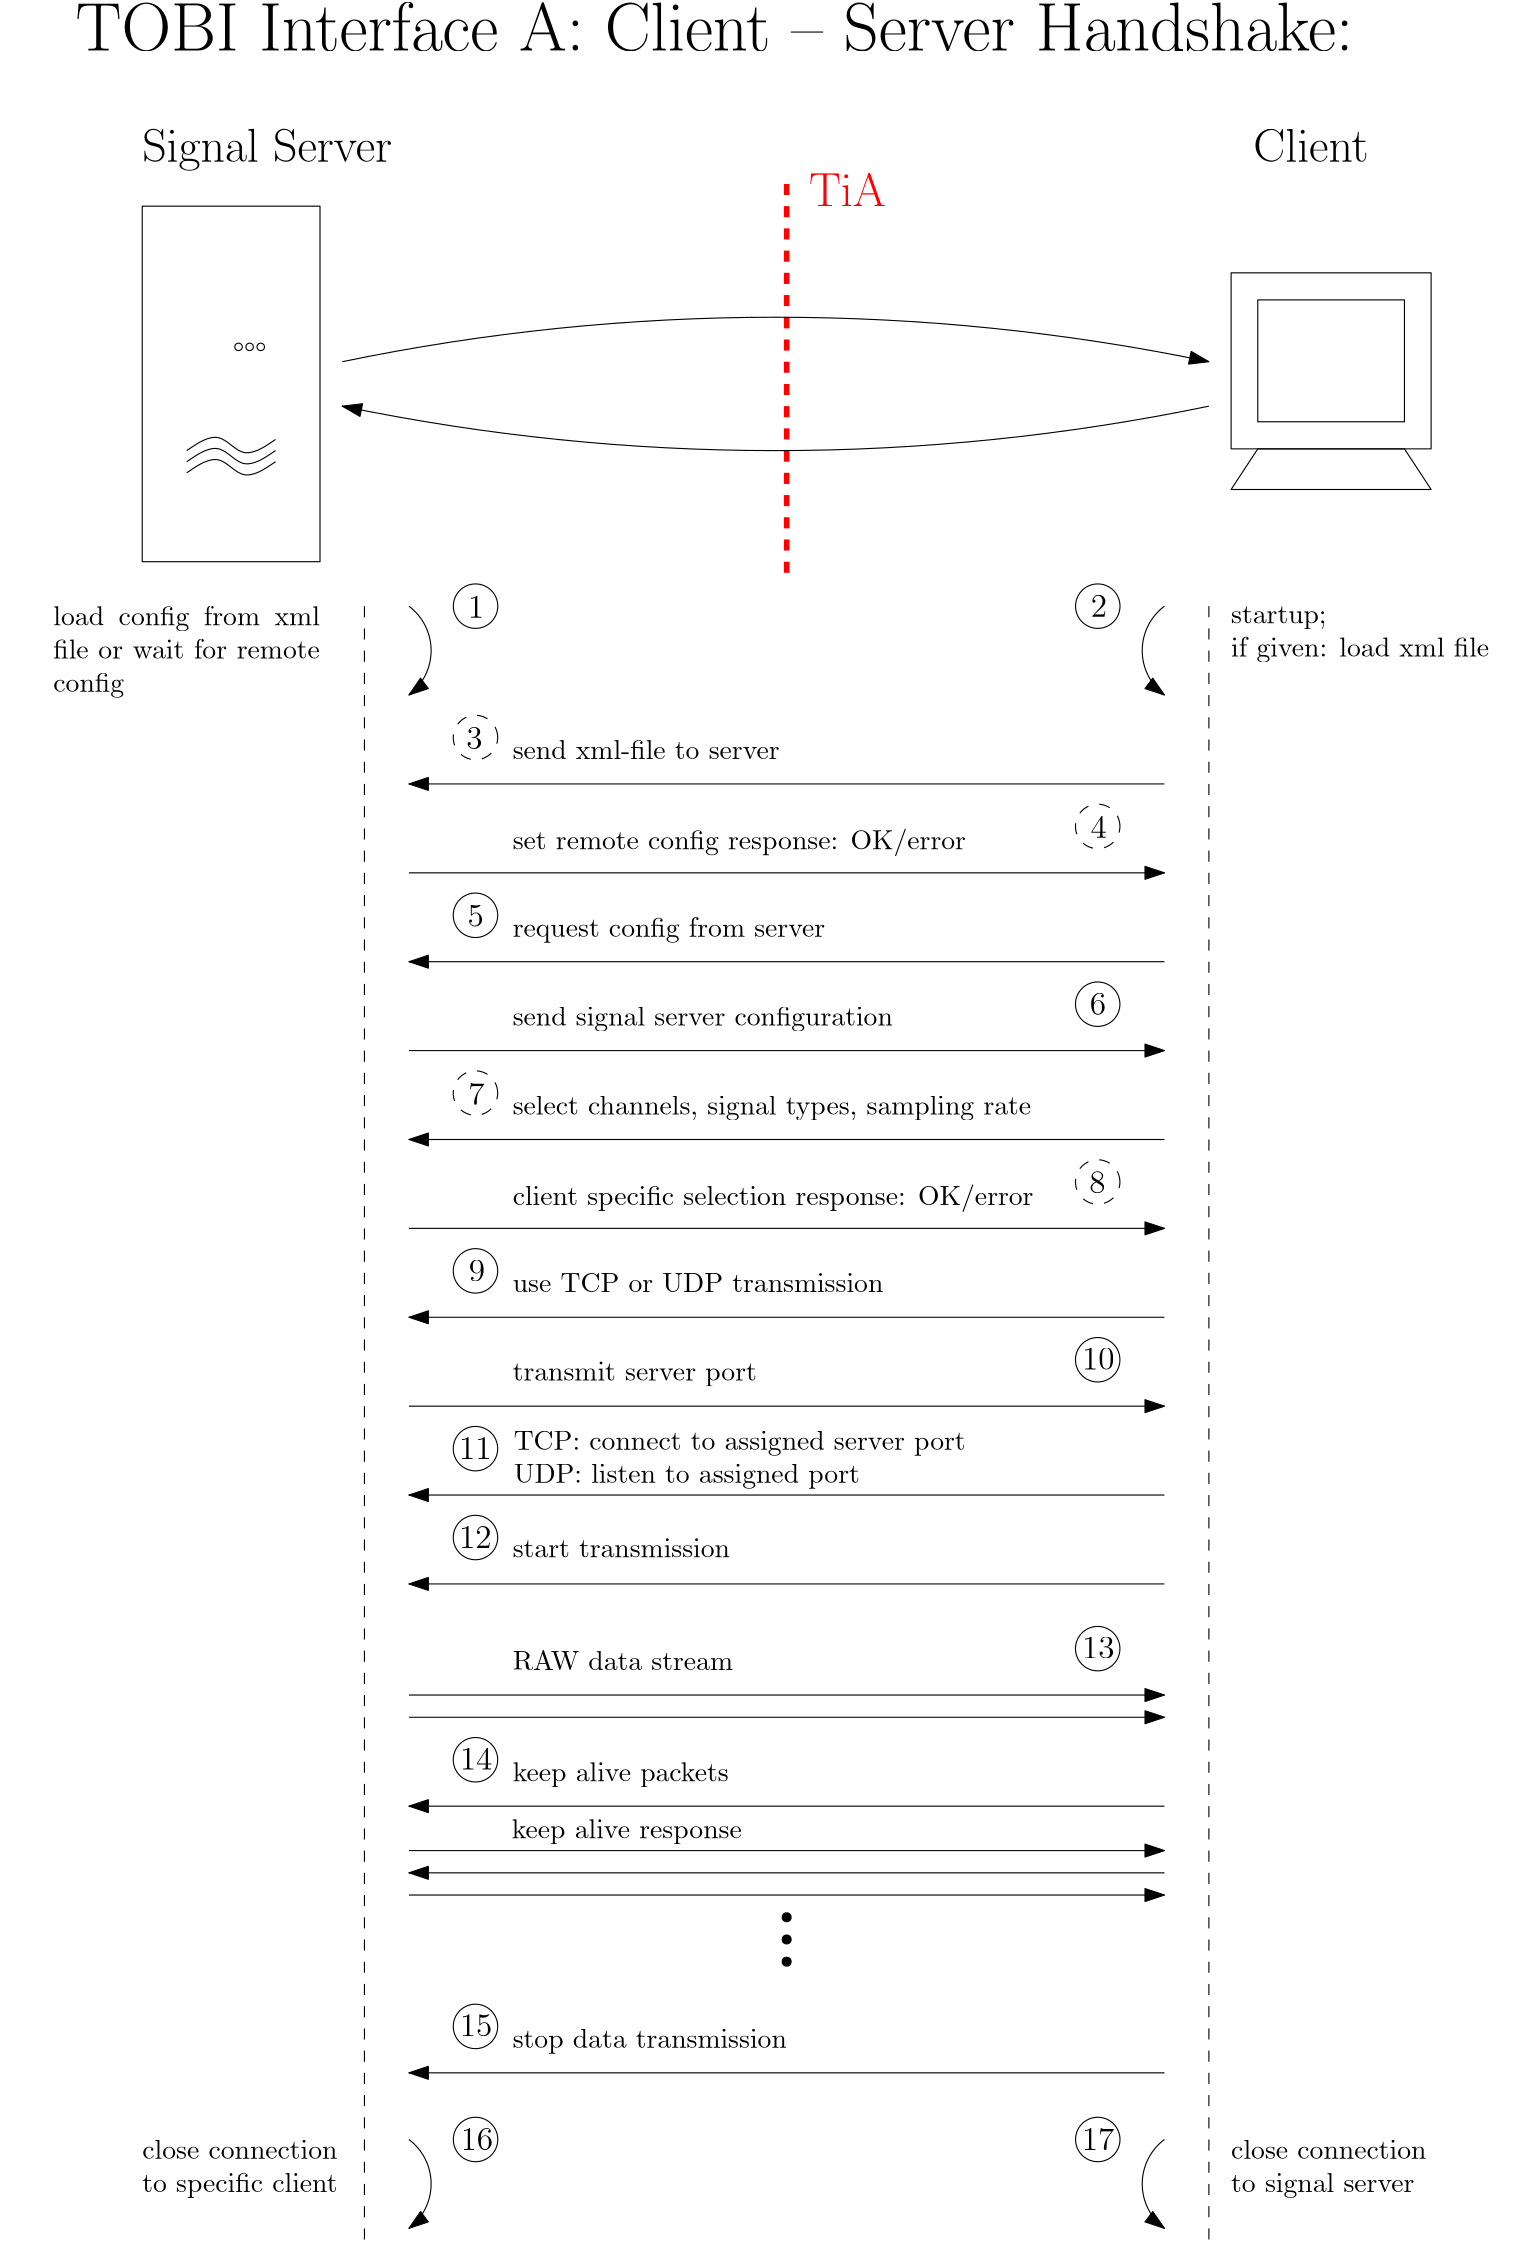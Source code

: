 <?xml version="1.0"?>
<!DOCTYPE ipe SYSTEM "ipe.dtd">
<ipe version="70010" creator="Ipe 7.0.10">
<info created="D:20090527163342" modified="D:20100917120403"/>
<ipestyle name="ipe6">
<symbol name="mark/circle(sx)" transformations="translations">
<path fill="sym-stroke">
0.6 0 0 0.6 0 0 e
0.4 0 0 0.4 0 0 e
</path>
</symbol>
<symbol name="mark/disk(sx)" transformations="translations">
<path fill="sym-stroke">
0.6 0 0 0.6 0 0 e
</path>
</symbol>
<symbol name="mark/fdisk(sfx)" transformations="translations">
<group>
<path fill="sym-stroke" fillrule="eofill">
0.6 0 0 0.6 0 0 e
0.4 0 0 0.4 0 0 e
</path>
<path fill="sym-fill">
0.4 0 0 0.4 0 0 e
</path>
</group>
</symbol>
<symbol name="mark/box(sx)" transformations="translations">
<path fill="sym-stroke" fillrule="eofill">
-0.6 -0.6 m
0.6 -0.6 l
0.6 0.6 l
-0.6 0.6 l
h
-0.4 -0.4 m
0.4 -0.4 l
0.4 0.4 l
-0.4 0.4 l
h
</path>
</symbol>
<symbol name="mark/square(sx)" transformations="translations">
<path fill="sym-stroke">
-0.6 -0.6 m
0.6 -0.6 l
0.6 0.6 l
-0.6 0.6 l
h
</path>
</symbol>
<symbol name="mark/fsquare(sfx)" transformations="translations">
<group>
<path fill="sym-stroke" fillrule="eofill">
-0.6 -0.6 m
0.6 -0.6 l
0.6 0.6 l
-0.6 0.6 l
0 -0.4 m
0.4 -0.4 l
0.4 0.4 l
-0.4 0.4 l
h
</path>
<path fill="sym-fill">
-0.4 -0.4 m
0.4 -0.4 l
0.4 0.4 l
-0.4 0.4 l
h
</path>
</group>
</symbol>
<symbol name="mark/cross(sx)" transformations="translations">
<group>
<path fill="sym-stroke">
-0.43 -0.57 m
0.57 0.43 l
0.43 0.57 l
-0.57 -0.43 l
h
</path>
<path fill="sym-stroke">
-0.43 0.57 m
0.57 -0.43 l
0.43 -0.57 l
-0.57 0.43 l
h
</path>
</group>
</symbol>
<pen name="heavier" value="0.8"/>
<pen name="fat" value="1.2"/>
<pen name="ultrafat" value="2"/>
<symbolsize name="large" value="5"/>
<symbolsize name="small" value="2"/>
<symbolsize name="tiny" value="1.1"/>
<arrowsize name="large" value="10"/>
<arrowsize name="small" value="5"/>
<arrowsize name="tiny" value="3"/>
<color name="red" value="1 0 0"/>
<color name="green" value="0 1 0"/>
<color name="blue" value="0 0 1"/>
<color name="yellow" value="1 1 0"/>
<color name="gray1" value="0.125"/>
<color name="gray2" value="0.25"/>
<color name="gray3" value="0.375"/>
<color name="gray4" value="0.5"/>
<color name="gray5" value="0.625"/>
<color name="gray6" value="0.75"/>
<color name="gray7" value="0.875"/>
<dashstyle name="dashed" value="[4] 0"/>
<dashstyle name="dotted" value="[1 3] 0"/>
<dashstyle name="dash dotted" value="[4 2 1 2] 0"/>
<dashstyle name="dash dot dotted" value="[4 2 1 2 1 2] 0"/>
<textsize name="large" value="\large"/>
<textsize name="small" value="\small"/>
<textsize name="tiny" value="\tiny"/>
<textsize name="Large" value="\Large"/>
<textsize name="LARGE" value="\LARGE"/>
<textsize name="huge" value="\huge"/>
<textsize name="Huge" value="\Huge"/>
<textsize name="footnote" value="\footnotesize"/>
<textstyle name="center" begin="\begin{center}" end="\end{center}"/>
<textstyle name="itemize" begin="\begin{itemize}" end="\end{itemize}"/>
<textstyle name="item" begin="\begin{itemize}\item{}" end="\end{itemize}"/>
</ipestyle>
<page>
<layer name="alpha"/>
<view layers="alpha" active="alpha"/>
<path layer="alpha" matrix="0 0 0 0 13 258" stroke="black">
64 552 m
176 552 l
176 760 l
64 760 l
h
</path>
<path matrix="0.6 0 0 0.609375 244.8 264.875" stroke="black">
352 656 m
472 656 l
472 760 l
352 760 l
h
</path>
<text transformations="translations" pos="40 808" stroke="black" type="label" width="460.447" height="17.213" depth="0" valign="baseline" size="Huge">TOBI Interface A:  Client -- Server Handshake:</text>
<text transformations="translations" pos="64 768" stroke="black" type="label" width="90.047" height="11.954" depth="3.35" valign="baseline" size="LARGE">Signal Server</text>
<text matrix="1 0 0 1 40 0" transformations="translations" pos="424 768" stroke="black" type="label" width="41.526" height="11.955" depth="0" valign="baseline" size="LARGE">Client</text>
<path matrix="0.6 0 0 0.609375 201.6 264.875" stroke="black">
440 672 m
528 672 l
528 744 l
440 744 l
h
</path>
<path matrix="0.6 0 0 0.609375 201.6 264.875" stroke="black">
440 656 m
424 632 l
544 632 l
528 656 l
h
</path>
<path matrix="1 0 0 1 0 48" stroke="black" arrow="normal/normal">
160 560 m
20 0 0 -20 148 544 160 528 a
</path>
<path matrix="1 0 0 1 24 48" stroke="black" arrow="normal/normal">
408 560 m
20 0 0 20 420 544 408 528 a
</path>
<path matrix="1 0 0 1 0 48" stroke="black">
8 0 0 8 184 560 e
</path>
<path matrix="1 0 0 1 24 48" stroke="black">
8 0 0 8 384 560 e
</path>
<text matrix="1 0 0 1 -18.7968 51.8406" transformations="translations" pos="200 552" stroke="black" type="label" width="5.853" height="7.704" depth="0" valign="baseline" size="large">1</text>
<text matrix="1 0 0 1 25.4711 47.1419" transformations="translations" pos="380 557" stroke="black" type="label" width="5.853" height="7.704" depth="0" valign="baseline" size="large">2</text>
<path matrix="1 0 0 1 0 -504" stroke="black" arrow="normal/normal">
160 560 m
20 0 0 -20 148 544 160 528 a
</path>
<path matrix="1 0 0 1 24 -504" stroke="black" arrow="normal/normal">
408 560 m
20 0 0 20 420 544 408 528 a
</path>
<path matrix="1 0 0 1 0 -504" stroke="black">
8 0 0 8 184 560 e
</path>
<path matrix="1 0 0 1 24 -504" stroke="black">
8 0 0 8 384 560 e
</path>
<text matrix="1 0 0 1 -21.3772 -499.754" transformations="translations" pos="200 552" stroke="black" type="label" width="11.706" height="7.704" depth="0" valign="baseline" size="large">16</text>
<text matrix="1 0 0 1 22.192 -504.808" transformations="translations" pos="380 557" stroke="black" type="label" width="11.706" height="7.704" depth="0" valign="baseline" size="large">17</text>
<path matrix="0.333333 0 0 0.333333 58.6667 477.333" stroke="black">
4 0 0 4 120 672 e
</path>
<path matrix="0.333333 0 0 0.333333 58.6667 477.333" stroke="black">
4 0 0 4 132 672 e
</path>
<path matrix="0.333333 0 0 0.333333 58.6667 477.333" stroke="black">
4 0 0 4 144 672 e
</path>
<path matrix="0.5 0 0 1 40 24" stroke="black">
80 640 m
104 648
120 636
144 644 s
</path>
<path matrix="0.5 0 0 1 40 20" stroke="black">
80 640 m
104 648
120 636
144 644 s
</path>
<path matrix="0.5 0 0 1 40 16" stroke="black">
80 640 m
104 648
120 636
144 644 s
</path>
<text matrix="1 0 0 1 -16 48" transformations="translations" pos="48 560" stroke="black" type="minipage" width="96" height="18.866" depth="13.9" valign="top">load config from xml file or wait for remote config</text>
<path matrix="1 0 0 1 0 32" stroke="black">
64 592 m
64 720 l
128 720 l
128 592 l
h
</path>
<path stroke="black" dash="dashed">
144 608 m
144 16 l
</path>
<path matrix="1 0 0 1 304 0" stroke="black" dash="dashed">
144 608 m
144 16 l
</path>
<path matrix="1 0 0 1 -0.0309535 0.703063" stroke="black" dash="dashed">
8 0 0 8 184 560 e
</path>
<text matrix="1 0 0 1 -19.3059 4.5875" transformations="translations" pos="200 552" stroke="black" type="label" width="5.853" height="7.704" depth="0" valign="baseline" size="large">3</text>
<text matrix="1 0 0 1 2.20994 15.9114" transformations="translations" pos="195.15 544" stroke="black" type="minipage" width="222.121" height="5.958" depth="0.96" valign="top">send xml-file to server</text>
<path matrix="1 0 0 1 223.969 -31.2969" stroke="black" dash="dashed">
8 0 0 8 184 560 e
</path>
<text matrix="1 0 0 1 205.347 -27.3328" transformations="translations" pos="200 552" stroke="black" type="label" width="5.853" height="7.704" depth="0" valign="baseline" size="large">4</text>
<text matrix="1 0 0 1 2.20994 -16.0886" transformations="translations" pos="195.15 544" stroke="black" type="minipage" width="222.121" height="7.473" depth="2.49" valign="top">set remote config response: OK/error</text>
<path stroke="black" rarrow="normal/normal">
160 544 m
432 544 l
</path>
<path stroke="black" arrow="normal/normal">
160 512 m
432 512 l
</path>
<path stroke="black" arrow="normal/normal">
432 480 m
160 480 l
</path>
<path matrix="1 0 0 1 -0.0309535 -63.2969" stroke="black">
8 0 0 8 184 560 e
</path>
<text matrix="1 0 0 1 -18.8597 -59.3328" transformations="translations" pos="200 552" stroke="black" type="label" width="5.853" height="7.704" depth="0" valign="baseline" size="large">5</text>
<text matrix="1 0 0 1 2.20994 -48.0886" transformations="translations" pos="195.15 544" stroke="black" type="minipage" width="222.121" height="6.926" depth="1.93" valign="top">request config from server</text>
<path matrix="1 0 0 1 223.969 -95.2969" stroke="black">
8 0 0 8 184 560 e
</path>
<text matrix="1 0 0 1 205.14 -91.1256" transformations="translations" pos="200 552" stroke="black" type="label" width="5.853" height="7.704" depth="0" valign="baseline" size="large">6</text>
<text matrix="1 0 0 1 2.20994 -80.0886" transformations="translations" pos="195.15 544" stroke="black" type="minipage" width="222.121" height="6.926" depth="1.93" valign="top">send signal server configuration</text>
<path matrix="1 0 0 1 0 -64" stroke="black" arrow="normal/normal">
160 512 m
432 512 l
</path>
<path matrix="1 0 0 1 -0.0309535 -127.297" stroke="black" dash="dashed">
8 0 0 8 184 560 e
</path>
<text matrix="1 0 0 1 -18.6525 -123.54" transformations="translations" pos="200 552" stroke="black" type="label" width="5.853" height="7.704" depth="0" valign="baseline" size="large">7</text>
<text matrix="1 0 0 1 2.20994 -112.089" transformations="translations" pos="195.15 544" stroke="black" type="minipage" width="222.121" height="6.926" depth="1.93" valign="top">select channels, signal types, sampling rate</text>
<path matrix="1 0 0 1 223.969 -159.297" stroke="black" dash="dashed">
8 0 0 8 184 560 e
</path>
<text matrix="1 0 0 1 204.892 -155.374" transformations="translations" pos="200 552" stroke="black" type="label" width="5.853" height="7.704" depth="0" valign="baseline" size="large">8</text>
<text matrix="1 0 0 1 2.20994 -144.089" transformations="translations" pos="195.15 544" stroke="black" type="minipage" width="222.121" height="7.473" depth="2.49" valign="top">client specific selection response: OK/error</text>
<path matrix="1 0 0 1 0 -128" stroke="black" rarrow="normal/normal">
160 544 m
432 544 l
</path>
<path matrix="1 0 0 1 0 -128" stroke="black" arrow="normal/normal">
160 512 m
432 512 l
</path>
<path matrix="1 0 0 1 0 16" stroke="black" rarrow="normal/normal">
160 336 m
432 336 l
</path>
<path matrix="1 0 0 1 -0.0309535 -191.297" stroke="black">
8 0 0 8 184 560 e
</path>
<text matrix="1 0 0 1 -18.4454 -187.126" transformations="translations" pos="200 552" stroke="black" type="label" width="5.853" height="7.704" depth="0" valign="baseline" size="large">9</text>
<text matrix="1 0 0 1 2.20994 -176.089" transformations="translations" pos="195.15 544" stroke="black" type="minipage" width="222.121" height="5.898" depth="0.91" valign="top">use TCP or UDP transmission</text>
<text matrix="1 0 0 1 2.20994 -208.089" transformations="translations" pos="195.15 544" stroke="black" type="minipage" width="222.121" height="6.791" depth="1.8" valign="top">transmit server port</text>
<path matrix="1 0 0 1 0 -192" stroke="black" arrow="normal/normal">
160 512 m
432 512 l
</path>
<path matrix="1 0 0 1 0 -48" stroke="black" rarrow="normal/normal">
160 336 m
432 336 l
</path>
<text matrix="1 0 0 1 2.56007 -232.736" transformations="translations" pos="195.15 544" stroke="black" type="minipage" width="222.121" height="12.891" depth="7.92" valign="top">TCP: connect to assigned server port\\
UDP: listen to assigned port</text>
<path matrix="1 0 0 1 223.969 -223.297" stroke="black">
8 0 0 8 184 560 e
</path>
<text matrix="1 0 0 1 202.331 -218.836" transformations="translations" pos="200 552" stroke="black" type="label" width="11.706" height="7.704" depth="0" valign="baseline" size="large">10</text>
<path matrix="1 0 0 1 -0.0309535 -255.297" stroke="black">
8 0 0 8 184 560 e
</path>
<text matrix="1 0 0 1 -21.9539 -251.033" transformations="translations" pos="200 552" stroke="black" type="label" width="11.706" height="7.704" depth="0" valign="baseline" size="large">11</text>
<path matrix="1 0 0 1 0 -80" stroke="black" rarrow="normal/normal">
160 336 m
432 336 l
</path>
<text matrix="1 0 0 1 2.20994 -271.739" transformations="translations" pos="195.15 544" stroke="black" type="minipage" width="222.121" height="5.824" depth="0.83" valign="top">start transmission</text>
<path matrix="1 0 0 1 -0.0309535 -287.297" stroke="black">
8 0 0 8 184 560 e
</path>
<text matrix="1 0 0 1 -21.9539 -283.033" transformations="translations" pos="200 552" stroke="black" type="label" width="11.706" height="7.704" depth="0" valign="baseline" size="large">12</text>
<path stroke="black" arrow="normal/normal">
160 208 m
432 208 l
</path>
<path stroke="black" arrow="normal/normal">
160 216 m
432 216 l
</path>
<text matrix="1 0 0 1 2.20994 -312.089" transformations="translations" pos="195.15 544" stroke="black" type="minipage" width="222.121" height="5.958" depth="0.96" valign="top">RAW data stream</text>
<path matrix="1 0 0 1 223.969 -327.297" stroke="black">
8 0 0 8 184 560 e
</path>
<text matrix="1 0 0 1 202.331 -322.836" transformations="translations" pos="200 552" stroke="black" type="label" width="11.706" height="7.704" depth="0" valign="baseline" size="large">13</text>
<path matrix="1 0 0 1 0 -64" stroke="black" arrow="normal/normal">
160 208 m
432 208 l
</path>
<path matrix="1 0 0 1 0 -40" stroke="black" rarrow="normal/normal">
160 216 m
432 216 l
</path>
<text matrix="1 0 0 1 2.20994 -352.089" transformations="translations" pos="195.15 544" stroke="black" type="minipage" width="222.121" height="6.926" depth="1.93" valign="top">keep alive packets</text>
<path matrix="1 0 0 1 -0.031 -367.297" stroke="black">
8 0 0 8 184 560 e
</path>
<text matrix="1 0 0 1 -21.669 -362.836" transformations="translations" pos="200 552" stroke="black" type="label" width="11.706" height="7.704" depth="0" valign="baseline" size="large">14</text>
<path matrix="1 0 0 1 0 -32" stroke="black" rarrow="normal/normal">
160 112 m
432 112 l
</path>
<text matrix="1 0 0 1 2.20994 -448.089" transformations="translations" pos="195.15 544" stroke="black" type="minipage" width="222.121" height="6.926" depth="1.93" valign="top">stop data transmission</text>
<path matrix="1 0 0 1 -0.031 -463.297" stroke="black">
8 0 0 8 184 560 e
</path>
<text matrix="1 0 0 1 -21.669 -458.836" transformations="translations" pos="200 552" stroke="black" type="label" width="11.706" height="7.704" depth="0" valign="baseline" size="large">15</text>
<use matrix="1 0 0 1 0 -16" name="mark/disk(sx)" pos="296 152" size="normal" stroke="black"/>
<use matrix="1 0 0 1 0 -16" name="mark/disk(sx)" pos="296 144" size="normal" stroke="black"/>
<use matrix="1 0 0 1 0 -16" name="mark/disk(sx)" pos="296 136" size="normal" stroke="black"/>
<text matrix="1 0 0 1 408 48" transformations="translations" pos="48 560" stroke="black" type="minipage" width="96" height="12.5" depth="7.52" valign="top">startup;\\
if given: load xml file</text>
<text matrix="1 0 0 1 32 -16" transformations="translations" pos="32 72" stroke="black" type="minipage" width="104" height="12.891" depth="7.92" valign="top">close connection\\
to specific client</text>
<text matrix="1 0 0 1 424 -16" transformations="translations" pos="32 72" stroke="black" type="minipage" width="104" height="12.891" depth="7.92" valign="top">close connection\\
to signal server</text>
<path matrix="1 0 0 1 24 0" stroke="red" dash="dashed" pen="ultrafat">
272 760 m
272 616 l
</path>
<text matrix="1 0 0 1 -120 -16" transformations="translations" pos="424 768" stroke="red" type="label" width="27.726" height="11.761" depth="0" valign="baseline" size="LARGE">TiA</text>
<path stroke="black" arrow="normal/normal">
136 696 m
768.01 0 0 -768.01 292 -56 448 696 a
</path>
<path stroke="black" rarrow="normal/normal">
136 680 m
768.01 0 0 768.01 292 1432 448 680 a
</path>
<path matrix="1 0 0 1 0 -48" stroke="black" arrow="normal/normal">
160 208 m
432 208 l
</path>
<text matrix="1 0 0 1 1.85981 -372.641" transformations="translations" pos="195.15 544" stroke="black" type="minipage" width="222.121" height="6.926" depth="1.93" valign="top">keep alive response</text>
<path matrix="1 0 0 1 0 8" stroke="black" rarrow="normal/normal">
160 144 m
432 144 l
</path>
</page>
</ipe>
